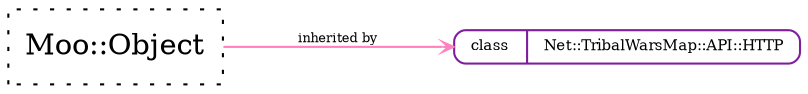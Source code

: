 strict digraph Perl {
	graph [compound=1, concentrate=1, overlap=false, rankdir=LR, ranksep=1, smoothing=triangle, splines=spline];
	node [label="\N", shape=record, style=dotted];
	edge [minlen=1];
	"Moo::Object" [label="<port1> Moo::Object"];
	"Net::TribalWarsMap::API::HTTP" [label="{{<port1> class}|<port2> Net::TribalWarsMap::API::HTTP}", shape=Mrecord, style=solid, color="#7e1e9c", fontsize=7, height="0.1"];
	"Moo::Object" -> "Net::TribalWarsMap::API::HTTP" [arrowhead=open, arrowsize="0.5", color="#ff81c0", dir=forward, fontsize=6, headclip=1, label="inherited by", samehead=head, tailclip=1, weight=10];
}
